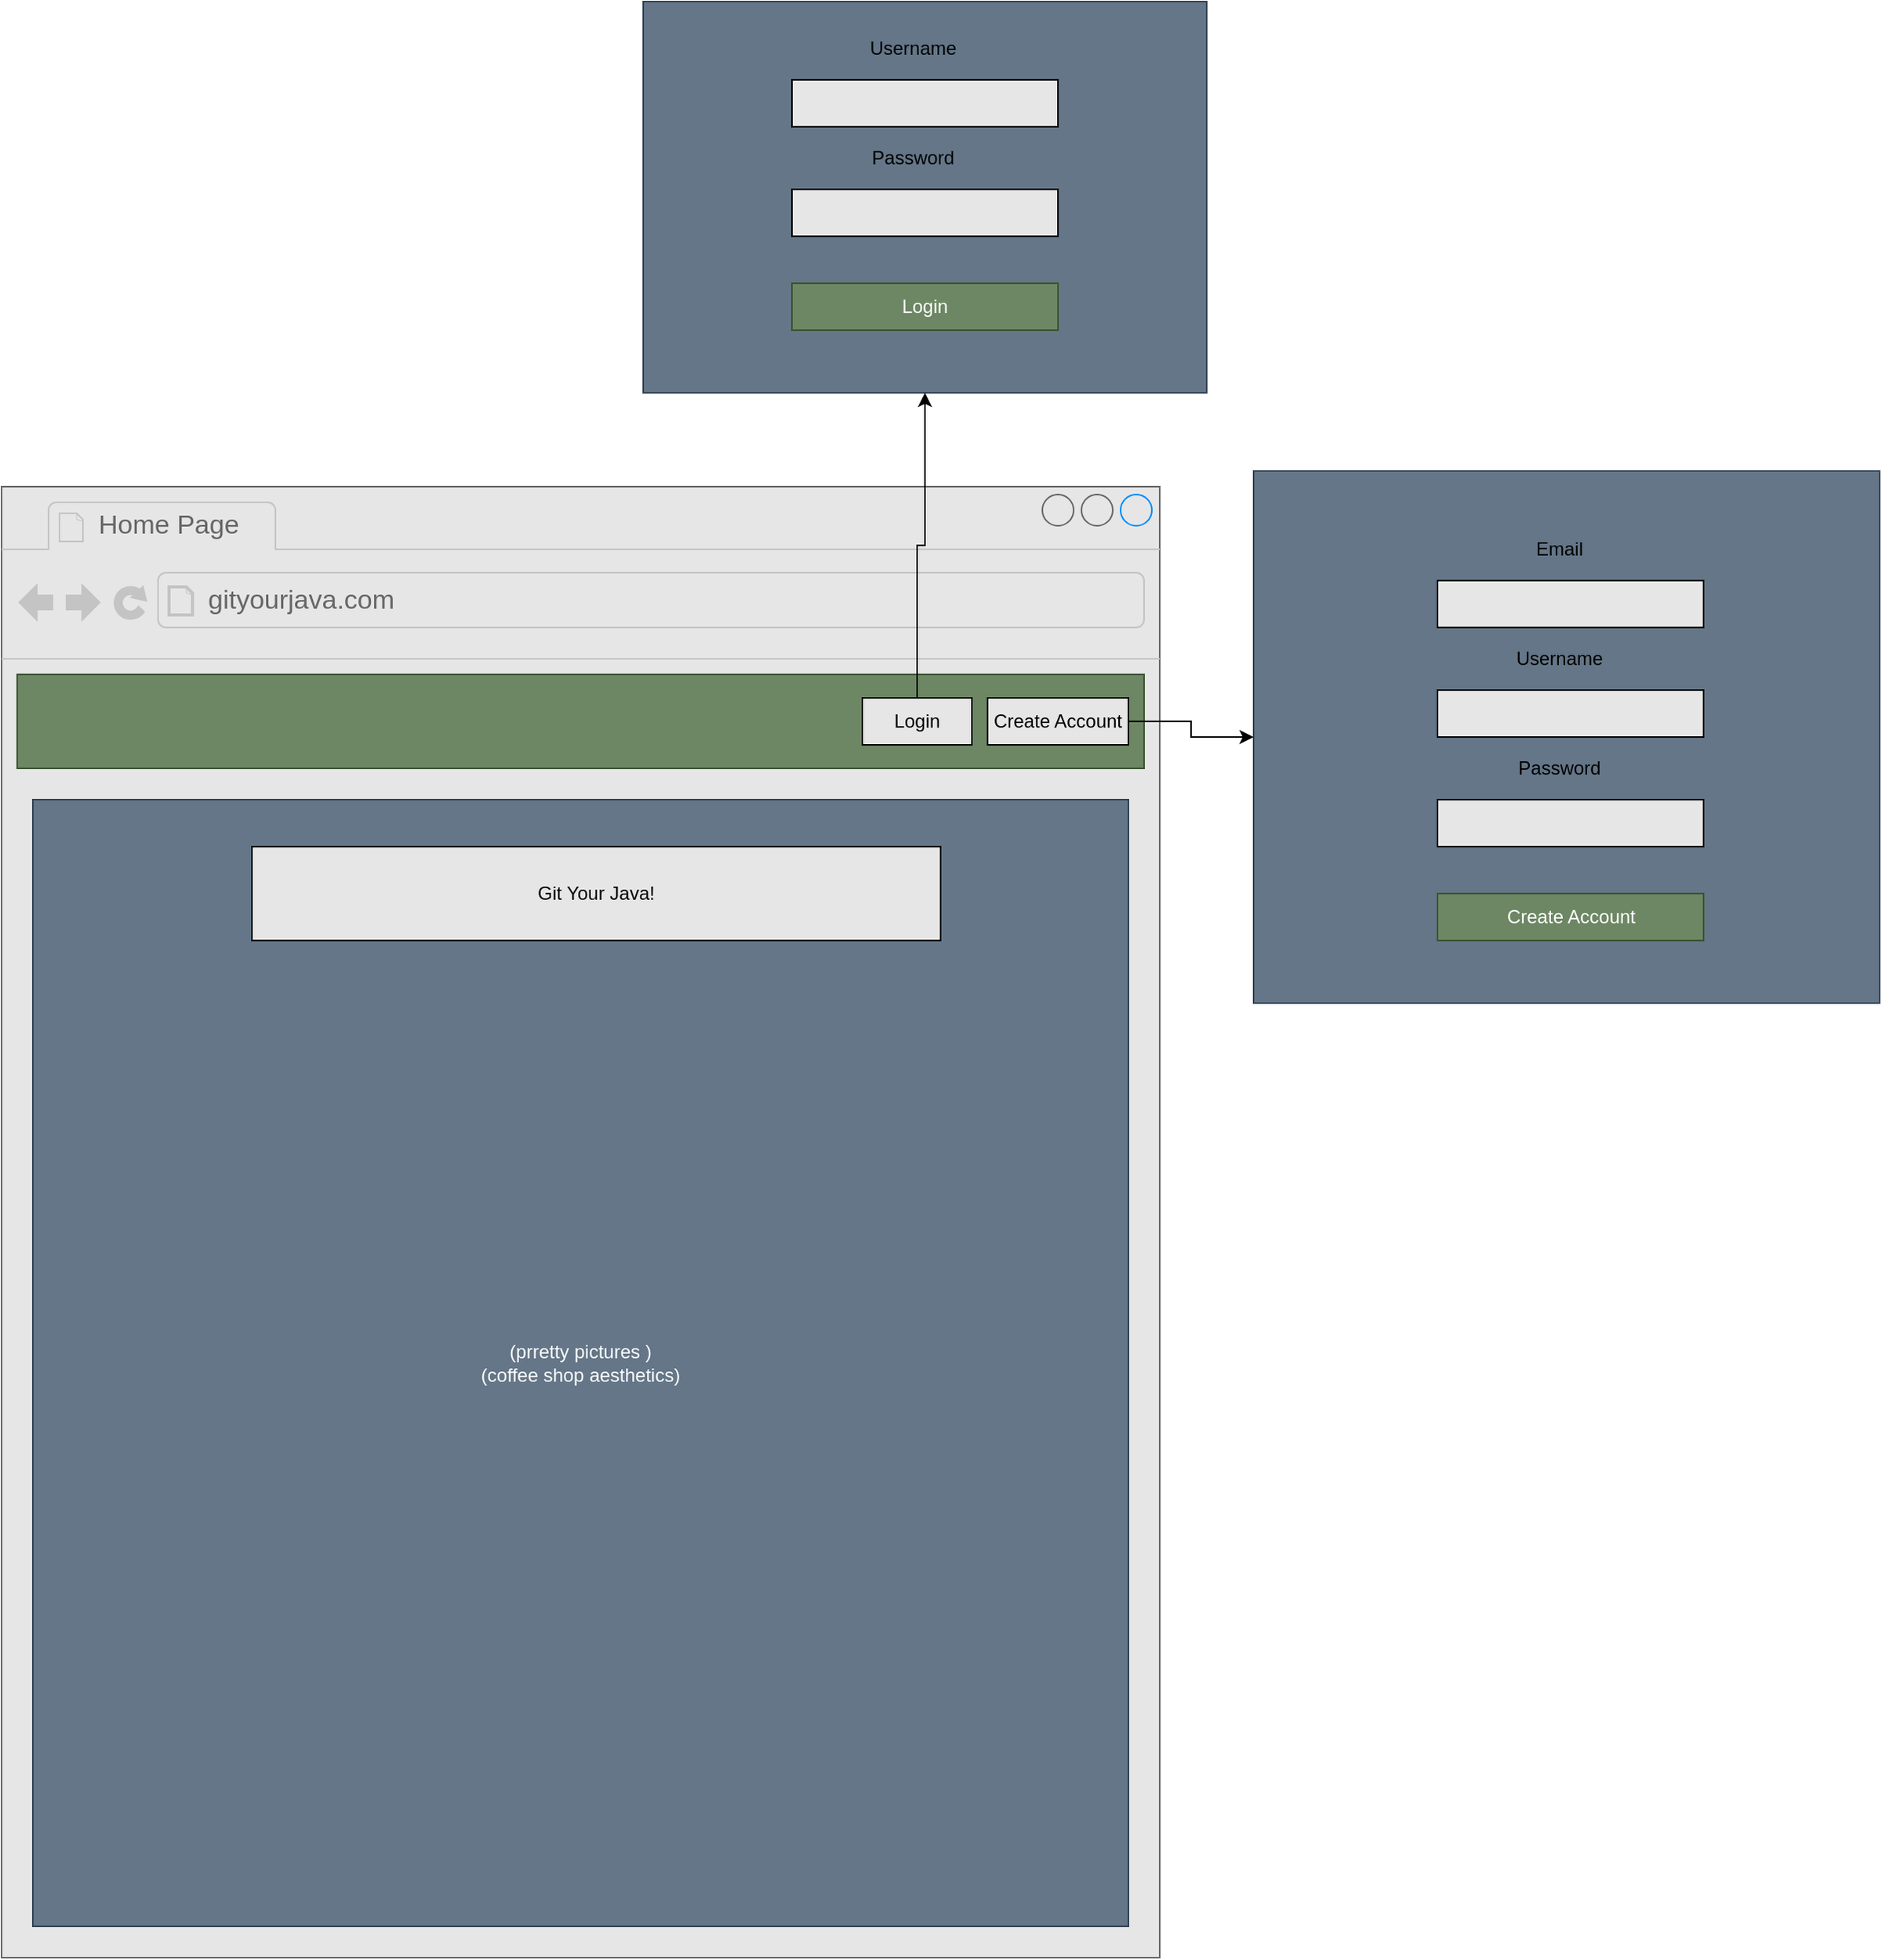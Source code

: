 <mxfile>
    <diagram id="g2V95nvR-p1iTybqiG1V" name="Page-2">
        <mxGraphModel dx="1204" dy="1890" grid="1" gridSize="10" guides="1" tooltips="1" connect="1" arrows="1" fold="1" page="1" pageScale="1" pageWidth="850" pageHeight="1100" math="0" shadow="0">
            <root>
                <mxCell id="a5lxV5yt09af0xi4WAa7-0"/>
                <mxCell id="a5lxV5yt09af0xi4WAa7-1" parent="a5lxV5yt09af0xi4WAa7-0"/>
                <mxCell id="a5lxV5yt09af0xi4WAa7-2" value="" style="strokeWidth=1;shadow=0;dashed=0;align=center;html=1;shape=mxgraph.mockup.containers.browserWindow;rSize=0;strokeColor=#666666;strokeColor2=#008cff;strokeColor3=#c4c4c4;mainText=,;recursiveResize=0;fillColor=#E6E6E6;" parent="a5lxV5yt09af0xi4WAa7-1" vertex="1">
                    <mxGeometry x="70" y="60" width="740" height="940" as="geometry"/>
                </mxCell>
                <mxCell id="a5lxV5yt09af0xi4WAa7-3" value="Home Page" style="strokeWidth=1;shadow=0;dashed=0;align=center;html=1;shape=mxgraph.mockup.containers.anchor;fontSize=17;fontColor=#666666;align=left;" parent="a5lxV5yt09af0xi4WAa7-2" vertex="1">
                    <mxGeometry x="60" y="12" width="110" height="26" as="geometry"/>
                </mxCell>
                <mxCell id="a5lxV5yt09af0xi4WAa7-4" value="gityourjava.com" style="strokeWidth=1;shadow=0;dashed=0;align=center;html=1;shape=mxgraph.mockup.containers.anchor;rSize=0;fontSize=17;fontColor=#666666;align=left;" parent="a5lxV5yt09af0xi4WAa7-2" vertex="1">
                    <mxGeometry x="130" y="60" width="250" height="26" as="geometry"/>
                </mxCell>
                <mxCell id="a5lxV5yt09af0xi4WAa7-5" value="(prretty pictures )&lt;br&gt;(coffee shop aesthetics)" style="rounded=0;whiteSpace=wrap;html=1;fillColor=#647687;strokeColor=#314354;fontColor=#ffffff;" parent="a5lxV5yt09af0xi4WAa7-2" vertex="1">
                    <mxGeometry x="20" y="200" width="700" height="720" as="geometry"/>
                </mxCell>
                <mxCell id="a5lxV5yt09af0xi4WAa7-7" value="" style="rounded=0;whiteSpace=wrap;html=1;fillColor=#6d8764;strokeColor=#3A5431;fontColor=#ffffff;" parent="a5lxV5yt09af0xi4WAa7-2" vertex="1">
                    <mxGeometry x="10" y="120" width="720" height="60" as="geometry"/>
                </mxCell>
                <mxCell id="a5lxV5yt09af0xi4WAa7-8" value="&lt;font color=&quot;#000000&quot;&gt;Create Account&lt;/font&gt;" style="rounded=0;whiteSpace=wrap;html=1;fillColor=#E6E6E6;" parent="a5lxV5yt09af0xi4WAa7-2" vertex="1">
                    <mxGeometry x="630" y="135" width="90" height="30" as="geometry"/>
                </mxCell>
                <mxCell id="a5lxV5yt09af0xi4WAa7-9" value="&lt;font color=&quot;#000000&quot;&gt;Login&lt;/font&gt;" style="rounded=0;whiteSpace=wrap;html=1;fillColor=#E6E6E6;" parent="a5lxV5yt09af0xi4WAa7-2" vertex="1">
                    <mxGeometry x="550" y="135" width="70" height="30" as="geometry"/>
                </mxCell>
                <mxCell id="a5lxV5yt09af0xi4WAa7-10" value="&lt;font color=&quot;#000000&quot;&gt;Git Your Java!&lt;/font&gt;" style="rounded=0;whiteSpace=wrap;html=1;fillColor=#E6E6E6;" parent="a5lxV5yt09af0xi4WAa7-2" vertex="1">
                    <mxGeometry x="160" y="230" width="440" height="60" as="geometry"/>
                </mxCell>
                <mxCell id="vUmyKShwkIuTNydvMyPZ-0" value="" style="whiteSpace=wrap;html=1;rounded=0;fillColor=#647687;strokeColor=#314354;fontColor=#ffffff;" parent="a5lxV5yt09af0xi4WAa7-1" vertex="1">
                    <mxGeometry x="870" y="50" width="400" height="340" as="geometry"/>
                </mxCell>
                <mxCell id="vUmyKShwkIuTNydvMyPZ-1" value="" style="edgeStyle=orthogonalEdgeStyle;rounded=0;orthogonalLoop=1;jettySize=auto;html=1;" parent="a5lxV5yt09af0xi4WAa7-1" source="a5lxV5yt09af0xi4WAa7-8" target="vUmyKShwkIuTNydvMyPZ-0" edge="1">
                    <mxGeometry relative="1" as="geometry"/>
                </mxCell>
                <mxCell id="vUmyKShwkIuTNydvMyPZ-2" value="" style="rounded=0;whiteSpace=wrap;html=1;fillColor=#E6E6E6;" parent="a5lxV5yt09af0xi4WAa7-1" vertex="1">
                    <mxGeometry x="987.5" y="190" width="170" height="30" as="geometry"/>
                </mxCell>
                <mxCell id="vUmyKShwkIuTNydvMyPZ-3" value="Username" style="text;html=1;strokeColor=none;fillColor=none;align=center;verticalAlign=middle;whiteSpace=wrap;rounded=0;" parent="a5lxV5yt09af0xi4WAa7-1" vertex="1">
                    <mxGeometry x="1022.5" y="160" width="85" height="20" as="geometry"/>
                </mxCell>
                <mxCell id="vUmyKShwkIuTNydvMyPZ-6" value="" style="rounded=0;whiteSpace=wrap;html=1;fillColor=#E6E6E6;" parent="a5lxV5yt09af0xi4WAa7-1" vertex="1">
                    <mxGeometry x="987.5" y="260" width="170" height="30" as="geometry"/>
                </mxCell>
                <mxCell id="vUmyKShwkIuTNydvMyPZ-7" value="Password" style="text;html=1;strokeColor=none;fillColor=none;align=center;verticalAlign=middle;whiteSpace=wrap;rounded=0;" parent="a5lxV5yt09af0xi4WAa7-1" vertex="1">
                    <mxGeometry x="1022.5" y="230" width="85" height="20" as="geometry"/>
                </mxCell>
                <mxCell id="vUmyKShwkIuTNydvMyPZ-8" value="" style="rounded=0;whiteSpace=wrap;html=1;fillColor=#E6E6E6;" parent="a5lxV5yt09af0xi4WAa7-1" vertex="1">
                    <mxGeometry x="987.5" y="120" width="170" height="30" as="geometry"/>
                </mxCell>
                <mxCell id="vUmyKShwkIuTNydvMyPZ-9" value="Email" style="text;html=1;strokeColor=none;fillColor=none;align=center;verticalAlign=middle;whiteSpace=wrap;rounded=0;" parent="a5lxV5yt09af0xi4WAa7-1" vertex="1">
                    <mxGeometry x="1022.5" y="90" width="85" height="20" as="geometry"/>
                </mxCell>
                <mxCell id="vUmyKShwkIuTNydvMyPZ-10" value="Create Account" style="rounded=0;whiteSpace=wrap;html=1;fillColor=#6d8764;strokeColor=#3A5431;fontColor=#ffffff;" parent="a5lxV5yt09af0xi4WAa7-1" vertex="1">
                    <mxGeometry x="987.5" y="320" width="170" height="30" as="geometry"/>
                </mxCell>
                <mxCell id="vUmyKShwkIuTNydvMyPZ-11" value="" style="whiteSpace=wrap;html=1;rounded=0;fillColor=#647687;strokeColor=#314354;fontColor=#ffffff;" parent="a5lxV5yt09af0xi4WAa7-1" vertex="1">
                    <mxGeometry x="480" y="-250" width="360" height="250" as="geometry"/>
                </mxCell>
                <mxCell id="vUmyKShwkIuTNydvMyPZ-12" value="" style="edgeStyle=orthogonalEdgeStyle;rounded=0;orthogonalLoop=1;jettySize=auto;html=1;" parent="a5lxV5yt09af0xi4WAa7-1" source="a5lxV5yt09af0xi4WAa7-9" target="vUmyKShwkIuTNydvMyPZ-11" edge="1">
                    <mxGeometry relative="1" as="geometry"/>
                </mxCell>
                <mxCell id="vUmyKShwkIuTNydvMyPZ-13" value="" style="rounded=0;whiteSpace=wrap;html=1;fillColor=#E6E6E6;" parent="a5lxV5yt09af0xi4WAa7-1" vertex="1">
                    <mxGeometry x="575" y="-200" width="170" height="30" as="geometry"/>
                </mxCell>
                <mxCell id="vUmyKShwkIuTNydvMyPZ-14" value="Username" style="text;html=1;strokeColor=none;fillColor=none;align=center;verticalAlign=middle;whiteSpace=wrap;rounded=0;" parent="a5lxV5yt09af0xi4WAa7-1" vertex="1">
                    <mxGeometry x="610" y="-230" width="85" height="20" as="geometry"/>
                </mxCell>
                <mxCell id="vUmyKShwkIuTNydvMyPZ-15" value="Password" style="text;html=1;strokeColor=none;fillColor=none;align=center;verticalAlign=middle;whiteSpace=wrap;rounded=0;" parent="a5lxV5yt09af0xi4WAa7-1" vertex="1">
                    <mxGeometry x="610" y="-160" width="85" height="20" as="geometry"/>
                </mxCell>
                <mxCell id="vUmyKShwkIuTNydvMyPZ-16" value="" style="rounded=0;whiteSpace=wrap;html=1;fillColor=#E6E6E6;" parent="a5lxV5yt09af0xi4WAa7-1" vertex="1">
                    <mxGeometry x="575" y="-130" width="170" height="30" as="geometry"/>
                </mxCell>
                <mxCell id="vUmyKShwkIuTNydvMyPZ-17" value="Login" style="rounded=0;whiteSpace=wrap;html=1;fillColor=#6d8764;strokeColor=#3A5431;fontColor=#ffffff;" parent="a5lxV5yt09af0xi4WAa7-1" vertex="1">
                    <mxGeometry x="575" y="-70" width="170" height="30" as="geometry"/>
                </mxCell>
            </root>
        </mxGraphModel>
    </diagram>
    <diagram id="6qlQPLye3AjnSJBcA8UI" name="Page-1">
        <mxGraphModel dx="2054" dy="790" grid="1" gridSize="10" guides="1" tooltips="1" connect="1" arrows="1" fold="1" page="1" pageScale="1" pageWidth="850" pageHeight="1100" math="0" shadow="0">
            <root>
                <mxCell id="0"/>
                <mxCell id="1" parent="0"/>
                <mxCell id="2" value="" style="strokeWidth=1;shadow=0;dashed=0;align=center;html=1;shape=mxgraph.mockup.containers.browserWindow;rSize=0;strokeColor=#666666;strokeColor2=#008cff;strokeColor3=#c4c4c4;mainText=,;recursiveResize=0;" parent="1" vertex="1">
                    <mxGeometry x="-10" y="20" width="850" height="1300" as="geometry"/>
                </mxCell>
                <mxCell id="3" value="Customer Page" style="strokeWidth=1;shadow=0;dashed=0;align=center;html=1;shape=mxgraph.mockup.containers.anchor;fontSize=17;fontColor=#666666;align=left;" parent="2" vertex="1">
                    <mxGeometry x="60" y="12" width="110" height="26" as="geometry"/>
                </mxCell>
                <mxCell id="4" value="gityourjava.com/user" style="strokeWidth=1;shadow=0;dashed=0;align=center;html=1;shape=mxgraph.mockup.containers.anchor;rSize=0;fontSize=17;fontColor=#666666;align=left;" parent="2" vertex="1">
                    <mxGeometry x="130" y="60" width="250" height="26" as="geometry"/>
                </mxCell>
                <mxCell id="7" value="" style="strokeWidth=1;html=1;shadow=0;dashed=0;shape=mxgraph.android.action_bar_landscape;fillColor=#E6E6E6;strokeColor=#c0c0c0;strokeWidth=2;" parent="2" vertex="1">
                    <mxGeometry x="20" y="120" width="810" height="30" as="geometry"/>
                </mxCell>
                <mxCell id="11" value="" style="rounded=0;whiteSpace=wrap;html=1;fillColor=#bac8d3;strokeColor=#23445d;" parent="2" vertex="1">
                    <mxGeometry x="20" y="150" width="810" height="820" as="geometry"/>
                </mxCell>
                <mxCell id="0-3H7d9WAp65nOIcjfOr-71" value="What is your mood today?" style="rounded=0;whiteSpace=wrap;html=1;fontColor=#000000;fillColor=#E6E6E6;" parent="2" vertex="1">
                    <mxGeometry x="250" y="200" width="350" height="30" as="geometry"/>
                </mxCell>
                <mxCell id="0-3H7d9WAp65nOIcjfOr-72" value="(sleepy)" style="rounded=0;whiteSpace=wrap;html=1;fontColor=#000000;fillColor=#E6E6E6;" parent="2" vertex="1">
                    <mxGeometry x="250" y="240" width="350" height="30" as="geometry"/>
                </mxCell>
                <mxCell id="20" value="" style="rounded=0;whiteSpace=wrap;html=1;fillColor=#bac8d3;strokeColor=#23445d;" parent="2" vertex="1">
                    <mxGeometry x="45" y="980" width="750" height="260" as="geometry"/>
                </mxCell>
                <mxCell id="19" value="Menu" style="rounded=0;whiteSpace=wrap;html=1;fillColor=#6d8764;strokeColor=#3A5431;fontColor=#ffffff;" parent="2" vertex="1">
                    <mxGeometry x="365" y="1000" width="120" height="30" as="geometry"/>
                </mxCell>
                <mxCell id="32" value="&lt;font color=&quot;#000000&quot;&gt;Add Item&lt;/font&gt;" style="rounded=0;whiteSpace=wrap;html=1;fillColor=#b1ddf0;strokeColor=#10739e;" parent="2" vertex="1">
                    <mxGeometry x="660" y="1105" width="120" height="30" as="geometry"/>
                </mxCell>
                <mxCell id="LyeKp0SqBbw9oA4-TJG2-88" value="(picture of item)" style="ellipse;whiteSpace=wrap;html=1;aspect=fixed;fontColor=#000000;fillColor=#E6E6E6;" parent="2" vertex="1">
                    <mxGeometry x="120" y="1080" width="80" height="80" as="geometry"/>
                </mxCell>
                <mxCell id="LyeKp0SqBbw9oA4-TJG2-89" value="(item details)" style="rounded=0;whiteSpace=wrap;html=1;fontColor=#000000;fillColor=#E6E6E6;" parent="2" vertex="1">
                    <mxGeometry x="210" y="1100" width="430" height="40" as="geometry"/>
                </mxCell>
                <mxCell id="wzI764AM861uO8eZm7Bn-40" value="Sort By Category:" style="rounded=0;whiteSpace=wrap;html=1;fillColor=#647687;strokeColor=#314354;fontColor=#ffffff;" parent="2" vertex="1">
                    <mxGeometry x="140" y="1000" width="150" height="40" as="geometry"/>
                </mxCell>
                <mxCell id="r6rcH3hYFfEXWLWxeHo6-71" value="Welcome, user!&amp;nbsp;" style="text;html=1;strokeColor=none;fillColor=none;align=center;verticalAlign=middle;whiteSpace=wrap;rounded=0;fontColor=#000000;" parent="1" vertex="1">
                    <mxGeometry x="30" y="140" width="270" height="20" as="geometry"/>
                </mxCell>
                <mxCell id="r6rcH3hYFfEXWLWxeHo6-72" value="Your barista today is Barista" style="text;html=1;strokeColor=none;fillColor=none;align=center;verticalAlign=middle;whiteSpace=wrap;rounded=0;fontColor=#000000;" parent="1" vertex="1">
                    <mxGeometry x="290" y="170" width="270" height="20" as="geometry"/>
                </mxCell>
                <mxCell id="0-3H7d9WAp65nOIcjfOr-73" value="" style="triangle;whiteSpace=wrap;html=1;direction=south;" parent="1" vertex="1">
                    <mxGeometry x="560" y="270" width="40" height="20" as="geometry"/>
                </mxCell>
                <mxCell id="w64EsTHPrOAQ_ttPwLia-71" value="" style="rounded=0;whiteSpace=wrap;html=1;fontColor=#ffffff;fillColor=#647687;strokeColor=#314354;" parent="1" vertex="1">
                    <mxGeometry x="100" y="310" width="660" height="620" as="geometry"/>
                </mxCell>
                <mxCell id="UFnPhowOBaGckbU9H8oC-72" value="Orders Table" style="shape=table;html=1;whiteSpace=wrap;startSize=30;container=1;collapsible=0;childLayout=tableLayout;fontStyle=1;align=center;fontColor=#000000;fillColor=#E6E6E6;" parent="1" vertex="1">
                    <mxGeometry x="140" y="330" width="610" height="540" as="geometry"/>
                </mxCell>
                <mxCell id="UFnPhowOBaGckbU9H8oC-111" style="shape=partialRectangle;html=1;whiteSpace=wrap;collapsible=0;dropTarget=0;pointerEvents=0;fillColor=none;top=0;left=0;bottom=0;right=0;points=[[0,0.5],[1,0.5]];portConstraint=eastwest;" parent="UFnPhowOBaGckbU9H8oC-72" vertex="1">
                    <mxGeometry y="30" width="610" height="64" as="geometry"/>
                </mxCell>
                <mxCell id="UFnPhowOBaGckbU9H8oC-112" value="#1" style="shape=partialRectangle;html=1;whiteSpace=wrap;connectable=0;fillColor=none;top=0;left=0;bottom=0;right=0;overflow=hidden;" parent="UFnPhowOBaGckbU9H8oC-111" vertex="1">
                    <mxGeometry width="102" height="64" as="geometry"/>
                </mxCell>
                <mxCell id="UFnPhowOBaGckbU9H8oC-113" value="Decaf" style="shape=partialRectangle;html=1;whiteSpace=wrap;connectable=0;fillColor=none;top=0;left=0;bottom=0;right=0;overflow=hidden;" parent="UFnPhowOBaGckbU9H8oC-111" vertex="1">
                    <mxGeometry x="102" width="103" height="64" as="geometry"/>
                </mxCell>
                <mxCell id="UFnPhowOBaGckbU9H8oC-114" value="$10" style="shape=partialRectangle;html=1;whiteSpace=wrap;connectable=0;fillColor=none;top=0;left=0;bottom=0;right=0;overflow=hidden;" parent="UFnPhowOBaGckbU9H8oC-111" vertex="1">
                    <mxGeometry x="205" width="101" height="64" as="geometry"/>
                </mxCell>
                <mxCell id="wzI764AM861uO8eZm7Bn-41" value="Genereated" style="shape=partialRectangle;html=1;whiteSpace=wrap;connectable=0;fillColor=none;top=0;left=0;bottom=0;right=0;overflow=hidden;" parent="UFnPhowOBaGckbU9H8oC-111" vertex="1">
                    <mxGeometry x="306" width="101" height="64" as="geometry"/>
                </mxCell>
                <mxCell id="UFnPhowOBaGckbU9H8oC-115" value="1" style="shape=partialRectangle;html=1;whiteSpace=wrap;connectable=0;fillColor=none;top=0;left=0;bottom=0;right=0;overflow=hidden;" parent="UFnPhowOBaGckbU9H8oC-111" vertex="1">
                    <mxGeometry x="407" width="102" height="64" as="geometry"/>
                </mxCell>
                <mxCell id="UFnPhowOBaGckbU9H8oC-141" style="shape=partialRectangle;html=1;whiteSpace=wrap;connectable=0;fillColor=none;top=0;left=0;bottom=0;right=0;overflow=hidden;" parent="UFnPhowOBaGckbU9H8oC-111" vertex="1">
                    <mxGeometry x="509" width="101" height="64" as="geometry"/>
                </mxCell>
                <mxCell id="UFnPhowOBaGckbU9H8oC-73" value="" style="shape=partialRectangle;html=1;whiteSpace=wrap;collapsible=0;dropTarget=0;pointerEvents=0;fillColor=none;top=0;left=0;bottom=0;right=0;points=[[0,0.5],[1,0.5]];portConstraint=eastwest;" parent="UFnPhowOBaGckbU9H8oC-72" vertex="1">
                    <mxGeometry y="94" width="610" height="63" as="geometry"/>
                </mxCell>
                <mxCell id="UFnPhowOBaGckbU9H8oC-109" value="#2" style="shape=partialRectangle;html=1;whiteSpace=wrap;connectable=0;fillColor=none;top=0;left=0;bottom=0;right=0;overflow=hidden;" parent="UFnPhowOBaGckbU9H8oC-73" vertex="1">
                    <mxGeometry width="102" height="63" as="geometry"/>
                </mxCell>
                <mxCell id="UFnPhowOBaGckbU9H8oC-74" value="Espresso" style="shape=partialRectangle;html=1;whiteSpace=wrap;connectable=0;fillColor=none;top=0;left=0;bottom=0;right=0;overflow=hidden;" parent="UFnPhowOBaGckbU9H8oC-73" vertex="1">
                    <mxGeometry x="102" width="103" height="63" as="geometry"/>
                </mxCell>
                <mxCell id="UFnPhowOBaGckbU9H8oC-75" value="$13" style="shape=partialRectangle;html=1;whiteSpace=wrap;connectable=0;fillColor=none;top=0;left=0;bottom=0;right=0;overflow=hidden;" parent="UFnPhowOBaGckbU9H8oC-73" vertex="1">
                    <mxGeometry x="205" width="101" height="63" as="geometry"/>
                </mxCell>
                <mxCell id="wzI764AM861uO8eZm7Bn-42" value="Submitted" style="shape=partialRectangle;html=1;whiteSpace=wrap;connectable=0;fillColor=none;top=0;left=0;bottom=0;right=0;overflow=hidden;" parent="UFnPhowOBaGckbU9H8oC-73" vertex="1">
                    <mxGeometry x="306" width="101" height="63" as="geometry"/>
                </mxCell>
                <mxCell id="UFnPhowOBaGckbU9H8oC-107" value="2" style="shape=partialRectangle;html=1;whiteSpace=wrap;connectable=0;fillColor=none;top=0;left=0;bottom=0;right=0;overflow=hidden;" parent="UFnPhowOBaGckbU9H8oC-73" vertex="1">
                    <mxGeometry x="407" width="102" height="63" as="geometry"/>
                </mxCell>
                <mxCell id="UFnPhowOBaGckbU9H8oC-142" style="shape=partialRectangle;html=1;whiteSpace=wrap;connectable=0;fillColor=none;top=0;left=0;bottom=0;right=0;overflow=hidden;" parent="UFnPhowOBaGckbU9H8oC-73" vertex="1">
                    <mxGeometry x="509" width="101" height="63" as="geometry"/>
                </mxCell>
                <mxCell id="UFnPhowOBaGckbU9H8oC-77" value="" style="shape=partialRectangle;html=1;whiteSpace=wrap;collapsible=0;dropTarget=0;pointerEvents=0;fillColor=none;top=0;left=0;bottom=0;right=0;points=[[0,0.5],[1,0.5]];portConstraint=eastwest;" parent="UFnPhowOBaGckbU9H8oC-72" vertex="1">
                    <mxGeometry y="157" width="610" height="65" as="geometry"/>
                </mxCell>
                <mxCell id="UFnPhowOBaGckbU9H8oC-110" value="#3" style="shape=partialRectangle;html=1;whiteSpace=wrap;connectable=0;fillColor=none;top=0;left=0;bottom=0;right=0;overflow=hidden;" parent="UFnPhowOBaGckbU9H8oC-77" vertex="1">
                    <mxGeometry width="102" height="65" as="geometry"/>
                </mxCell>
                <mxCell id="UFnPhowOBaGckbU9H8oC-78" value="Frappuccino" style="shape=partialRectangle;html=1;whiteSpace=wrap;connectable=0;fillColor=none;top=0;left=0;bottom=0;right=0;overflow=hidden;" parent="UFnPhowOBaGckbU9H8oC-77" vertex="1">
                    <mxGeometry x="102" width="103" height="65" as="geometry"/>
                </mxCell>
                <mxCell id="UFnPhowOBaGckbU9H8oC-79" value="iced coffee" style="shape=partialRectangle;html=1;whiteSpace=wrap;connectable=0;fillColor=none;top=0;left=0;bottom=0;right=0;overflow=hidden;" parent="UFnPhowOBaGckbU9H8oC-77" vertex="1">
                    <mxGeometry x="205" width="101" height="65" as="geometry"/>
                </mxCell>
                <mxCell id="wzI764AM861uO8eZm7Bn-43" value="$10" style="shape=partialRectangle;html=1;whiteSpace=wrap;connectable=0;fillColor=none;top=0;left=0;bottom=0;right=0;overflow=hidden;" parent="UFnPhowOBaGckbU9H8oC-77" vertex="1">
                    <mxGeometry x="306" width="101" height="65" as="geometry"/>
                </mxCell>
                <mxCell id="UFnPhowOBaGckbU9H8oC-108" value="1" style="shape=partialRectangle;html=1;whiteSpace=wrap;connectable=0;fillColor=none;top=0;left=0;bottom=0;right=0;overflow=hidden;" parent="UFnPhowOBaGckbU9H8oC-77" vertex="1">
                    <mxGeometry x="407" width="102" height="65" as="geometry"/>
                </mxCell>
                <mxCell id="UFnPhowOBaGckbU9H8oC-143" style="shape=partialRectangle;html=1;whiteSpace=wrap;connectable=0;fillColor=none;top=0;left=0;bottom=0;right=0;overflow=hidden;" parent="UFnPhowOBaGckbU9H8oC-77" vertex="1">
                    <mxGeometry x="509" width="101" height="65" as="geometry"/>
                </mxCell>
                <mxCell id="UFnPhowOBaGckbU9H8oC-116" style="shape=partialRectangle;html=1;whiteSpace=wrap;collapsible=0;dropTarget=0;pointerEvents=0;fillColor=none;top=0;left=0;bottom=0;right=0;points=[[0,0.5],[1,0.5]];portConstraint=eastwest;" parent="UFnPhowOBaGckbU9H8oC-72" vertex="1">
                    <mxGeometry y="222" width="610" height="63" as="geometry"/>
                </mxCell>
                <mxCell id="UFnPhowOBaGckbU9H8oC-117" style="shape=partialRectangle;html=1;whiteSpace=wrap;connectable=0;fillColor=none;top=0;left=0;bottom=0;right=0;overflow=hidden;" parent="UFnPhowOBaGckbU9H8oC-116" vertex="1">
                    <mxGeometry width="102" height="63" as="geometry"/>
                </mxCell>
                <mxCell id="UFnPhowOBaGckbU9H8oC-118" style="shape=partialRectangle;html=1;whiteSpace=wrap;connectable=0;fillColor=none;top=0;left=0;bottom=0;right=0;overflow=hidden;" parent="UFnPhowOBaGckbU9H8oC-116" vertex="1">
                    <mxGeometry x="102" width="103" height="63" as="geometry"/>
                </mxCell>
                <mxCell id="UFnPhowOBaGckbU9H8oC-119" style="shape=partialRectangle;html=1;whiteSpace=wrap;connectable=0;fillColor=none;top=0;left=0;bottom=0;right=0;overflow=hidden;" parent="UFnPhowOBaGckbU9H8oC-116" vertex="1">
                    <mxGeometry x="205" width="101" height="63" as="geometry"/>
                </mxCell>
                <mxCell id="wzI764AM861uO8eZm7Bn-44" style="shape=partialRectangle;html=1;whiteSpace=wrap;connectable=0;fillColor=none;top=0;left=0;bottom=0;right=0;overflow=hidden;" parent="UFnPhowOBaGckbU9H8oC-116" vertex="1">
                    <mxGeometry x="306" width="101" height="63" as="geometry"/>
                </mxCell>
                <mxCell id="UFnPhowOBaGckbU9H8oC-120" style="shape=partialRectangle;html=1;whiteSpace=wrap;connectable=0;fillColor=none;top=0;left=0;bottom=0;right=0;overflow=hidden;" parent="UFnPhowOBaGckbU9H8oC-116" vertex="1">
                    <mxGeometry x="407" width="102" height="63" as="geometry"/>
                </mxCell>
                <mxCell id="UFnPhowOBaGckbU9H8oC-144" style="shape=partialRectangle;html=1;whiteSpace=wrap;connectable=0;fillColor=none;top=0;left=0;bottom=0;right=0;overflow=hidden;" parent="UFnPhowOBaGckbU9H8oC-116" vertex="1">
                    <mxGeometry x="509" width="101" height="63" as="geometry"/>
                </mxCell>
                <mxCell id="UFnPhowOBaGckbU9H8oC-121" style="shape=partialRectangle;html=1;whiteSpace=wrap;collapsible=0;dropTarget=0;pointerEvents=0;fillColor=none;top=0;left=0;bottom=0;right=0;points=[[0,0.5],[1,0.5]];portConstraint=eastwest;" parent="UFnPhowOBaGckbU9H8oC-72" vertex="1">
                    <mxGeometry y="285" width="610" height="64" as="geometry"/>
                </mxCell>
                <mxCell id="UFnPhowOBaGckbU9H8oC-122" style="shape=partialRectangle;html=1;whiteSpace=wrap;connectable=0;fillColor=none;top=0;left=0;bottom=0;right=0;overflow=hidden;" parent="UFnPhowOBaGckbU9H8oC-121" vertex="1">
                    <mxGeometry width="102" height="64" as="geometry"/>
                </mxCell>
                <mxCell id="UFnPhowOBaGckbU9H8oC-123" style="shape=partialRectangle;html=1;whiteSpace=wrap;connectable=0;fillColor=none;top=0;left=0;bottom=0;right=0;overflow=hidden;" parent="UFnPhowOBaGckbU9H8oC-121" vertex="1">
                    <mxGeometry x="102" width="103" height="64" as="geometry"/>
                </mxCell>
                <mxCell id="UFnPhowOBaGckbU9H8oC-124" style="shape=partialRectangle;html=1;whiteSpace=wrap;connectable=0;fillColor=none;top=0;left=0;bottom=0;right=0;overflow=hidden;" parent="UFnPhowOBaGckbU9H8oC-121" vertex="1">
                    <mxGeometry x="205" width="101" height="64" as="geometry"/>
                </mxCell>
                <mxCell id="wzI764AM861uO8eZm7Bn-45" style="shape=partialRectangle;html=1;whiteSpace=wrap;connectable=0;fillColor=none;top=0;left=0;bottom=0;right=0;overflow=hidden;" parent="UFnPhowOBaGckbU9H8oC-121" vertex="1">
                    <mxGeometry x="306" width="101" height="64" as="geometry"/>
                </mxCell>
                <mxCell id="UFnPhowOBaGckbU9H8oC-125" style="shape=partialRectangle;html=1;whiteSpace=wrap;connectable=0;fillColor=none;top=0;left=0;bottom=0;right=0;overflow=hidden;" parent="UFnPhowOBaGckbU9H8oC-121" vertex="1">
                    <mxGeometry x="407" width="102" height="64" as="geometry"/>
                </mxCell>
                <mxCell id="UFnPhowOBaGckbU9H8oC-145" style="shape=partialRectangle;html=1;whiteSpace=wrap;connectable=0;fillColor=none;top=0;left=0;bottom=0;right=0;overflow=hidden;" parent="UFnPhowOBaGckbU9H8oC-121" vertex="1">
                    <mxGeometry x="509" width="101" height="64" as="geometry"/>
                </mxCell>
                <mxCell id="UFnPhowOBaGckbU9H8oC-126" style="shape=partialRectangle;html=1;whiteSpace=wrap;collapsible=0;dropTarget=0;pointerEvents=0;fillColor=none;top=0;left=0;bottom=0;right=0;points=[[0,0.5],[1,0.5]];portConstraint=eastwest;" parent="UFnPhowOBaGckbU9H8oC-72" vertex="1">
                    <mxGeometry y="349" width="610" height="64" as="geometry"/>
                </mxCell>
                <mxCell id="UFnPhowOBaGckbU9H8oC-127" style="shape=partialRectangle;html=1;whiteSpace=wrap;connectable=0;fillColor=none;top=0;left=0;bottom=0;right=0;overflow=hidden;" parent="UFnPhowOBaGckbU9H8oC-126" vertex="1">
                    <mxGeometry width="102" height="64" as="geometry"/>
                </mxCell>
                <mxCell id="UFnPhowOBaGckbU9H8oC-128" style="shape=partialRectangle;html=1;whiteSpace=wrap;connectable=0;fillColor=none;top=0;left=0;bottom=0;right=0;overflow=hidden;" parent="UFnPhowOBaGckbU9H8oC-126" vertex="1">
                    <mxGeometry x="102" width="103" height="64" as="geometry"/>
                </mxCell>
                <mxCell id="UFnPhowOBaGckbU9H8oC-129" style="shape=partialRectangle;html=1;whiteSpace=wrap;connectable=0;fillColor=none;top=0;left=0;bottom=0;right=0;overflow=hidden;" parent="UFnPhowOBaGckbU9H8oC-126" vertex="1">
                    <mxGeometry x="205" width="101" height="64" as="geometry"/>
                </mxCell>
                <mxCell id="wzI764AM861uO8eZm7Bn-46" style="shape=partialRectangle;html=1;whiteSpace=wrap;connectable=0;fillColor=none;top=0;left=0;bottom=0;right=0;overflow=hidden;" parent="UFnPhowOBaGckbU9H8oC-126" vertex="1">
                    <mxGeometry x="306" width="101" height="64" as="geometry"/>
                </mxCell>
                <mxCell id="UFnPhowOBaGckbU9H8oC-130" style="shape=partialRectangle;html=1;whiteSpace=wrap;connectable=0;fillColor=none;top=0;left=0;bottom=0;right=0;overflow=hidden;" parent="UFnPhowOBaGckbU9H8oC-126" vertex="1">
                    <mxGeometry x="407" width="102" height="64" as="geometry"/>
                </mxCell>
                <mxCell id="UFnPhowOBaGckbU9H8oC-146" style="shape=partialRectangle;html=1;whiteSpace=wrap;connectable=0;fillColor=none;top=0;left=0;bottom=0;right=0;overflow=hidden;" parent="UFnPhowOBaGckbU9H8oC-126" vertex="1">
                    <mxGeometry x="509" width="101" height="64" as="geometry"/>
                </mxCell>
                <mxCell id="UFnPhowOBaGckbU9H8oC-131" style="shape=partialRectangle;html=1;whiteSpace=wrap;collapsible=0;dropTarget=0;pointerEvents=0;fillColor=none;top=0;left=0;bottom=0;right=0;points=[[0,0.5],[1,0.5]];portConstraint=eastwest;" parent="UFnPhowOBaGckbU9H8oC-72" vertex="1">
                    <mxGeometry y="413" width="610" height="63" as="geometry"/>
                </mxCell>
                <mxCell id="UFnPhowOBaGckbU9H8oC-132" style="shape=partialRectangle;html=1;whiteSpace=wrap;connectable=0;fillColor=none;top=0;left=0;bottom=0;right=0;overflow=hidden;" parent="UFnPhowOBaGckbU9H8oC-131" vertex="1">
                    <mxGeometry width="102" height="63" as="geometry"/>
                </mxCell>
                <mxCell id="UFnPhowOBaGckbU9H8oC-133" style="shape=partialRectangle;html=1;whiteSpace=wrap;connectable=0;fillColor=none;top=0;left=0;bottom=0;right=0;overflow=hidden;" parent="UFnPhowOBaGckbU9H8oC-131" vertex="1">
                    <mxGeometry x="102" width="103" height="63" as="geometry"/>
                </mxCell>
                <mxCell id="UFnPhowOBaGckbU9H8oC-134" style="shape=partialRectangle;html=1;whiteSpace=wrap;connectable=0;fillColor=none;top=0;left=0;bottom=0;right=0;overflow=hidden;" parent="UFnPhowOBaGckbU9H8oC-131" vertex="1">
                    <mxGeometry x="205" width="101" height="63" as="geometry"/>
                </mxCell>
                <mxCell id="wzI764AM861uO8eZm7Bn-47" style="shape=partialRectangle;html=1;whiteSpace=wrap;connectable=0;fillColor=none;top=0;left=0;bottom=0;right=0;overflow=hidden;" parent="UFnPhowOBaGckbU9H8oC-131" vertex="1">
                    <mxGeometry x="306" width="101" height="63" as="geometry"/>
                </mxCell>
                <mxCell id="UFnPhowOBaGckbU9H8oC-135" style="shape=partialRectangle;html=1;whiteSpace=wrap;connectable=0;fillColor=none;top=0;left=0;bottom=0;right=0;overflow=hidden;" parent="UFnPhowOBaGckbU9H8oC-131" vertex="1">
                    <mxGeometry x="407" width="102" height="63" as="geometry"/>
                </mxCell>
                <mxCell id="UFnPhowOBaGckbU9H8oC-147" style="shape=partialRectangle;html=1;whiteSpace=wrap;connectable=0;fillColor=none;top=0;left=0;bottom=0;right=0;overflow=hidden;" parent="UFnPhowOBaGckbU9H8oC-131" vertex="1">
                    <mxGeometry x="509" width="101" height="63" as="geometry"/>
                </mxCell>
                <mxCell id="UFnPhowOBaGckbU9H8oC-136" style="shape=partialRectangle;html=1;whiteSpace=wrap;collapsible=0;dropTarget=0;pointerEvents=0;fillColor=none;top=0;left=0;bottom=0;right=0;points=[[0,0.5],[1,0.5]];portConstraint=eastwest;" parent="UFnPhowOBaGckbU9H8oC-72" vertex="1">
                    <mxGeometry y="476" width="610" height="64" as="geometry"/>
                </mxCell>
                <mxCell id="UFnPhowOBaGckbU9H8oC-137" style="shape=partialRectangle;html=1;whiteSpace=wrap;connectable=0;top=0;left=0;bottom=0;right=0;overflow=hidden;" parent="UFnPhowOBaGckbU9H8oC-136" vertex="1">
                    <mxGeometry width="102" height="64" as="geometry"/>
                </mxCell>
                <mxCell id="UFnPhowOBaGckbU9H8oC-138" style="shape=partialRectangle;html=1;whiteSpace=wrap;connectable=0;top=0;left=0;bottom=0;right=0;overflow=hidden;" parent="UFnPhowOBaGckbU9H8oC-136" vertex="1">
                    <mxGeometry x="102" width="103" height="64" as="geometry"/>
                </mxCell>
                <mxCell id="UFnPhowOBaGckbU9H8oC-139" style="shape=partialRectangle;html=1;whiteSpace=wrap;connectable=0;top=0;left=0;bottom=0;right=0;overflow=hidden;" parent="UFnPhowOBaGckbU9H8oC-136" vertex="1">
                    <mxGeometry x="205" width="101" height="64" as="geometry"/>
                </mxCell>
                <mxCell id="wzI764AM861uO8eZm7Bn-48" style="shape=partialRectangle;html=1;whiteSpace=wrap;connectable=0;top=0;left=0;bottom=0;right=0;overflow=hidden;" parent="UFnPhowOBaGckbU9H8oC-136" vertex="1">
                    <mxGeometry x="306" width="101" height="64" as="geometry"/>
                </mxCell>
                <mxCell id="UFnPhowOBaGckbU9H8oC-140" value="Total:" style="shape=partialRectangle;html=1;whiteSpace=wrap;connectable=0;top=0;left=0;bottom=0;right=0;overflow=hidden;" parent="UFnPhowOBaGckbU9H8oC-136" vertex="1">
                    <mxGeometry x="407" width="102" height="64" as="geometry"/>
                </mxCell>
                <mxCell id="UFnPhowOBaGckbU9H8oC-148" value="$23" style="shape=partialRectangle;html=1;whiteSpace=wrap;connectable=0;top=0;left=0;bottom=0;right=0;overflow=hidden;" parent="UFnPhowOBaGckbU9H8oC-136" vertex="1">
                    <mxGeometry x="509" width="101" height="64" as="geometry"/>
                </mxCell>
                <mxCell id="UFnPhowOBaGckbU9H8oC-149" value="DEL" style="rounded=0;whiteSpace=wrap;html=1;fillColor=#e51400;strokeColor=#B20000;fontColor=#ffffff;" parent="1" vertex="1">
                    <mxGeometry x="670" y="370" width="70" height="40" as="geometry"/>
                </mxCell>
                <mxCell id="UFnPhowOBaGckbU9H8oC-150" value="" style="triangle;whiteSpace=wrap;html=1;direction=south;" parent="1" vertex="1">
                    <mxGeometry x="610" y="400" width="30" height="10" as="geometry"/>
                </mxCell>
                <mxCell id="UFnPhowOBaGckbU9H8oC-151" value="" style="triangle;whiteSpace=wrap;html=1;direction=south;" parent="1" vertex="1">
                    <mxGeometry x="610" y="465" width="30" height="10" as="geometry"/>
                </mxCell>
                <mxCell id="UFnPhowOBaGckbU9H8oC-152" style="edgeStyle=orthogonalEdgeStyle;rounded=0;orthogonalLoop=1;jettySize=auto;html=1;exitX=1;exitY=0.5;exitDx=0;exitDy=0;fontColor=#000000;" parent="1" source="UFnPhowOBaGckbU9H8oC-150" target="UFnPhowOBaGckbU9H8oC-150" edge="1">
                    <mxGeometry relative="1" as="geometry"/>
                </mxCell>
                <mxCell id="UFnPhowOBaGckbU9H8oC-154" value="" style="triangle;whiteSpace=wrap;html=1;direction=south;" parent="1" vertex="1">
                    <mxGeometry x="610" y="530" width="30" height="10" as="geometry"/>
                </mxCell>
                <mxCell id="LyeKp0SqBbw9oA4-TJG2-73" value="" style="triangle;whiteSpace=wrap;html=1;direction=north;" parent="1" vertex="1">
                    <mxGeometry x="610" y="450" width="30" height="10" as="geometry"/>
                </mxCell>
                <mxCell id="LyeKp0SqBbw9oA4-TJG2-74" value="" style="triangle;whiteSpace=wrap;html=1;direction=north;" parent="1" vertex="1">
                    <mxGeometry x="610" y="385" width="30" height="10" as="geometry"/>
                </mxCell>
                <mxCell id="LyeKp0SqBbw9oA4-TJG2-75" value="" style="triangle;whiteSpace=wrap;html=1;direction=north;" parent="1" vertex="1">
                    <mxGeometry x="610" y="515" width="30" height="10" as="geometry"/>
                </mxCell>
                <mxCell id="LyeKp0SqBbw9oA4-TJG2-76" value="Order" style="rounded=0;whiteSpace=wrap;html=1;fillColor=#008a00;strokeColor=#005700;fontColor=#ffffff;" parent="1" vertex="1">
                    <mxGeometry x="395" y="880" width="100" height="40" as="geometry"/>
                </mxCell>
                <mxCell id="wzI764AM861uO8eZm7Bn-36" value="" style="rounded=0;whiteSpace=wrap;html=1;fillColor=#647687;strokeColor=#314354;fontColor=#ffffff;" parent="1" vertex="1">
                    <mxGeometry x="920" y="520" width="320" height="140" as="geometry"/>
                </mxCell>
                <mxCell id="wzI764AM861uO8eZm7Bn-37" value="" style="endArrow=classic;html=1;exitX=1;exitY=0.5;exitDx=0;exitDy=0;entryX=0.466;entryY=1.011;entryDx=0;entryDy=0;entryPerimeter=0;" parent="1" source="LyeKp0SqBbw9oA4-TJG2-76" target="wzI764AM861uO8eZm7Bn-36" edge="1">
                    <mxGeometry width="50" height="50" relative="1" as="geometry">
                        <mxPoint x="850" y="730" as="sourcePoint"/>
                        <mxPoint x="900" y="680" as="targetPoint"/>
                        <Array as="points">
                            <mxPoint x="1069" y="900"/>
                        </Array>
                    </mxGeometry>
                </mxCell>
                <mxCell id="wzI764AM861uO8eZm7Bn-38" value="Your Order will be ready in 10 minutes.&lt;br&gt;Please head to the store to pick up your order!" style="text;html=1;strokeColor=none;fillColor=none;align=center;verticalAlign=middle;whiteSpace=wrap;rounded=0;" parent="1" vertex="1">
                    <mxGeometry x="950" y="500" width="250" height="140" as="geometry"/>
                </mxCell>
                <mxCell id="wzI764AM861uO8eZm7Bn-39" value="OK" style="rounded=0;whiteSpace=wrap;html=1;fillColor=#6d8764;strokeColor=#3A5431;fontColor=#ffffff;" parent="1" vertex="1">
                    <mxGeometry x="1015" y="605" width="120" height="30" as="geometry"/>
                </mxCell>
                <mxCell id="wzI764AM861uO8eZm7Bn-51" value="DEL" style="rounded=0;whiteSpace=wrap;html=1;fillColor=#e51400;strokeColor=#B20000;fontColor=#ffffff;" parent="1" vertex="1">
                    <mxGeometry x="670" y="435" width="70" height="40" as="geometry"/>
                </mxCell>
                <mxCell id="wzI764AM861uO8eZm7Bn-52" value="DEL" style="rounded=0;whiteSpace=wrap;html=1;fillColor=#e51400;strokeColor=#B20000;fontColor=#ffffff;" parent="1" vertex="1">
                    <mxGeometry x="670" y="500" width="70" height="40" as="geometry"/>
                </mxCell>
                <mxCell id="wzI764AM861uO8eZm7Bn-53" value="" style="triangle;whiteSpace=wrap;html=1;direction=south;" parent="1" vertex="1">
                    <mxGeometry x="260" y="1040" width="30" height="10" as="geometry"/>
                </mxCell>
            </root>
        </mxGraphModel>
    </diagram>
    <diagram id="aNuoCZRhsZT-_FmCmlI9" name="Page-3">
        &#xa;
        <mxGraphModel dx="1204" dy="790" grid="1" gridSize="10" guides="1" tooltips="1" connect="1" arrows="1" fold="1" page="1" pageScale="1" pageWidth="850" pageHeight="1100" math="0" shadow="0">
            &#xa;
            <root>
                &#xa;
                <mxCell id="Na8BR6bpJuqjeoadptdl-0"/>
                &#xa;
                <mxCell id="Na8BR6bpJuqjeoadptdl-1" parent="Na8BR6bpJuqjeoadptdl-0"/>
                &#xa;
                <mxCell id="Na8BR6bpJuqjeoadptdl-2" value="" style="strokeWidth=1;shadow=0;dashed=0;align=center;html=1;shape=mxgraph.mockup.containers.browserWindow;rSize=0;strokeColor=#666666;strokeColor2=#008cff;strokeColor3=#c4c4c4;mainText=,;recursiveResize=0;" parent="Na8BR6bpJuqjeoadptdl-1" vertex="1">
                    &#xa;
                    <mxGeometry x="100" y="50" width="760" height="860" as="geometry"/>
                    &#xa;
                </mxCell>
                &#xa;
                <mxCell id="Na8BR6bpJuqjeoadptdl-3" value="Employee Page" style="strokeWidth=1;shadow=0;dashed=0;align=center;html=1;shape=mxgraph.mockup.containers.anchor;fontSize=17;fontColor=#666666;align=left;" parent="Na8BR6bpJuqjeoadptdl-2" vertex="1">
                    &#xa;
                    <mxGeometry x="60" y="12" width="110" height="26" as="geometry"/>
                    &#xa;
                </mxCell>
                &#xa;
                <mxCell id="Na8BR6bpJuqjeoadptdl-4" value="gityourjava.com/employee" style="strokeWidth=1;shadow=0;dashed=0;align=center;html=1;shape=mxgraph.mockup.containers.anchor;rSize=0;fontSize=17;fontColor=#666666;align=left;" parent="Na8BR6bpJuqjeoadptdl-2" vertex="1">
                    &#xa;
                    <mxGeometry x="130" y="60" width="250" height="26" as="geometry"/>
                    &#xa;
                </mxCell>
                &#xa;
                <mxCell id="3LQPEUW8eUS8wfKg7xUY-1" value="Welcome, Barista" style="html=1;shadow=0;dashed=0;fillColor=#F8F9FA;strokeColor=none;fontSize=16;fontColor=#181819;align=left;spacing=15;" parent="Na8BR6bpJuqjeoadptdl-2" vertex="1">
                    &#xa;
                    <mxGeometry x="5" y="110" width="745" height="50" as="geometry"/>
                    &#xa;
                </mxCell>
                &#xa;
                <mxCell id="3LQPEUW8eUS8wfKg7xUY-9" value="" style="rounded=0;whiteSpace=wrap;html=1;fillColor=#647687;strokeColor=#314354;fontColor=#ffffff;" parent="Na8BR6bpJuqjeoadptdl-1" vertex="1">
                    &#xa;
                    <mxGeometry x="140" y="240" width="680" height="260" as="geometry"/>
                    &#xa;
                </mxCell>
                &#xa;
                <mxCell id="3LQPEUW8eUS8wfKg7xUY-41" value="Orders" style="shape=table;html=1;whiteSpace=wrap;startSize=30;container=1;collapsible=0;childLayout=tableLayout;fontStyle=1;align=center;" parent="Na8BR6bpJuqjeoadptdl-1" vertex="1">
                    &#xa;
                    <mxGeometry x="160" y="260" width="630" height="206" as="geometry"/>
                    &#xa;
                </mxCell>
                &#xa;
                <mxCell id="3LQPEUW8eUS8wfKg7xUY-42" value="" style="shape=partialRectangle;html=1;whiteSpace=wrap;collapsible=0;dropTarget=0;pointerEvents=0;fillColor=none;top=0;left=0;bottom=0;right=0;points=[[0,0.5],[1,0.5]];portConstraint=eastwest;" parent="3LQPEUW8eUS8wfKg7xUY-41" vertex="1">
                    &#xa;
                    <mxGeometry y="30" width="630" height="56" as="geometry"/>
                    &#xa;
                </mxCell>
                &#xa;
                <mxCell id="3LQPEUW8eUS8wfKg7xUY-43" value="Order #1" style="shape=partialRectangle;html=1;whiteSpace=wrap;connectable=0;fillColor=none;top=0;left=0;bottom=0;right=0;overflow=hidden;" parent="3LQPEUW8eUS8wfKg7xUY-42" vertex="1">
                    &#xa;
                    <mxGeometry width="126" height="56" as="geometry"/>
                    &#xa;
                </mxCell>
                &#xa;
                <mxCell id="3LQPEUW8eUS8wfKg7xUY-44" value="details" style="shape=partialRectangle;html=1;whiteSpace=wrap;connectable=0;fillColor=none;top=0;left=0;bottom=0;right=0;overflow=hidden;" parent="3LQPEUW8eUS8wfKg7xUY-42" vertex="1">
                    &#xa;
                    <mxGeometry x="126" width="126" height="56" as="geometry"/>
                    &#xa;
                </mxCell>
                &#xa;
                <mxCell id="3LQPEUW8eUS8wfKg7xUY-45" value="details" style="shape=partialRectangle;html=1;whiteSpace=wrap;connectable=0;fillColor=none;top=0;left=0;bottom=0;right=0;overflow=hidden;" parent="3LQPEUW8eUS8wfKg7xUY-42" vertex="1">
                    &#xa;
                    <mxGeometry x="252" width="126" height="56" as="geometry"/>
                    &#xa;
                </mxCell>
                &#xa;
                <mxCell id="3LQPEUW8eUS8wfKg7xUY-54" value="Submited" style="shape=partialRectangle;html=1;whiteSpace=wrap;connectable=0;fillColor=none;top=0;left=0;bottom=0;right=0;overflow=hidden;" parent="3LQPEUW8eUS8wfKg7xUY-42" vertex="1">
                    &#xa;
                    <mxGeometry x="378" width="126" height="56" as="geometry"/>
                    &#xa;
                </mxCell>
                &#xa;
                <mxCell id="3LQPEUW8eUS8wfKg7xUY-57" style="shape=partialRectangle;html=1;whiteSpace=wrap;connectable=0;fillColor=none;top=0;left=0;bottom=0;right=0;overflow=hidden;" parent="3LQPEUW8eUS8wfKg7xUY-42" vertex="1">
                    &#xa;
                    <mxGeometry x="504" width="126" height="56" as="geometry"/>
                    &#xa;
                </mxCell>
                &#xa;
                <mxCell id="3LQPEUW8eUS8wfKg7xUY-46" value="" style="shape=partialRectangle;html=1;whiteSpace=wrap;collapsible=0;dropTarget=0;pointerEvents=0;fillColor=none;top=0;left=0;bottom=0;right=0;points=[[0,0.5],[1,0.5]];portConstraint=eastwest;" parent="3LQPEUW8eUS8wfKg7xUY-41" vertex="1">
                    &#xa;
                    <mxGeometry y="86" width="630" height="64" as="geometry"/>
                    &#xa;
                </mxCell>
                &#xa;
                <mxCell id="3LQPEUW8eUS8wfKg7xUY-47" value="Order #2" style="shape=partialRectangle;html=1;whiteSpace=wrap;connectable=0;fillColor=none;top=0;left=0;bottom=0;right=0;overflow=hidden;" parent="3LQPEUW8eUS8wfKg7xUY-46" vertex="1">
                    &#xa;
                    <mxGeometry width="126" height="64" as="geometry"/>
                    &#xa;
                </mxCell>
                &#xa;
                <mxCell id="3LQPEUW8eUS8wfKg7xUY-48" value="details" style="shape=partialRectangle;html=1;whiteSpace=wrap;connectable=0;fillColor=none;top=0;left=0;bottom=0;right=0;overflow=hidden;" parent="3LQPEUW8eUS8wfKg7xUY-46" vertex="1">
                    &#xa;
                    <mxGeometry x="126" width="126" height="64" as="geometry"/>
                    &#xa;
                </mxCell>
                &#xa;
                <mxCell id="3LQPEUW8eUS8wfKg7xUY-49" value="details" style="shape=partialRectangle;html=1;whiteSpace=wrap;connectable=0;fillColor=none;top=0;left=0;bottom=0;right=0;overflow=hidden;" parent="3LQPEUW8eUS8wfKg7xUY-46" vertex="1">
                    &#xa;
                    <mxGeometry x="252" width="126" height="64" as="geometry"/>
                    &#xa;
                </mxCell>
                &#xa;
                <mxCell id="3LQPEUW8eUS8wfKg7xUY-55" value="Submitted" style="shape=partialRectangle;html=1;whiteSpace=wrap;connectable=0;fillColor=none;top=0;left=0;bottom=0;right=0;overflow=hidden;" parent="3LQPEUW8eUS8wfKg7xUY-46" vertex="1">
                    &#xa;
                    <mxGeometry x="378" width="126" height="64" as="geometry"/>
                    &#xa;
                </mxCell>
                &#xa;
                <mxCell id="3LQPEUW8eUS8wfKg7xUY-58" style="shape=partialRectangle;html=1;whiteSpace=wrap;connectable=0;fillColor=none;top=0;left=0;bottom=0;right=0;overflow=hidden;" parent="3LQPEUW8eUS8wfKg7xUY-46" vertex="1">
                    &#xa;
                    <mxGeometry x="504" width="126" height="64" as="geometry"/>
                    &#xa;
                </mxCell>
                &#xa;
                <mxCell id="3LQPEUW8eUS8wfKg7xUY-50" value="" style="shape=partialRectangle;html=1;whiteSpace=wrap;collapsible=0;dropTarget=0;pointerEvents=0;fillColor=none;top=0;left=0;bottom=0;right=0;points=[[0,0.5],[1,0.5]];portConstraint=eastwest;" parent="3LQPEUW8eUS8wfKg7xUY-41" vertex="1">
                    &#xa;
                    <mxGeometry y="150" width="630" height="56" as="geometry"/>
                    &#xa;
                </mxCell>
                &#xa;
                <mxCell id="3LQPEUW8eUS8wfKg7xUY-51" value="Order #3" style="shape=partialRectangle;html=1;whiteSpace=wrap;connectable=0;fillColor=none;top=0;left=0;bottom=0;right=0;overflow=hidden;" parent="3LQPEUW8eUS8wfKg7xUY-50" vertex="1">
                    &#xa;
                    <mxGeometry width="126" height="56" as="geometry"/>
                    &#xa;
                </mxCell>
                &#xa;
                <mxCell id="3LQPEUW8eUS8wfKg7xUY-52" value="details" style="shape=partialRectangle;html=1;whiteSpace=wrap;connectable=0;fillColor=none;top=0;left=0;bottom=0;right=0;overflow=hidden;" parent="3LQPEUW8eUS8wfKg7xUY-50" vertex="1">
                    &#xa;
                    <mxGeometry x="126" width="126" height="56" as="geometry"/>
                    &#xa;
                </mxCell>
                &#xa;
                <mxCell id="3LQPEUW8eUS8wfKg7xUY-53" value="details" style="shape=partialRectangle;html=1;whiteSpace=wrap;connectable=0;fillColor=none;top=0;left=0;bottom=0;right=0;overflow=hidden;" parent="3LQPEUW8eUS8wfKg7xUY-50" vertex="1">
                    &#xa;
                    <mxGeometry x="252" width="126" height="56" as="geometry"/>
                    &#xa;
                </mxCell>
                &#xa;
                <mxCell id="3LQPEUW8eUS8wfKg7xUY-56" value="Submitted" style="shape=partialRectangle;html=1;whiteSpace=wrap;connectable=0;fillColor=none;top=0;left=0;bottom=0;right=0;overflow=hidden;" parent="3LQPEUW8eUS8wfKg7xUY-50" vertex="1">
                    &#xa;
                    <mxGeometry x="378" width="126" height="56" as="geometry"/>
                    &#xa;
                </mxCell>
                &#xa;
                <mxCell id="3LQPEUW8eUS8wfKg7xUY-59" style="shape=partialRectangle;html=1;whiteSpace=wrap;connectable=0;fillColor=none;top=0;left=0;bottom=0;right=0;overflow=hidden;" parent="3LQPEUW8eUS8wfKg7xUY-50" vertex="1">
                    &#xa;
                    <mxGeometry x="504" width="126" height="56" as="geometry"/>
                    &#xa;
                </mxCell>
                &#xa;
                <mxCell id="3LQPEUW8eUS8wfKg7xUY-60" value="Fullfil" style="rounded=0;whiteSpace=wrap;html=1;fillColor=#008a00;strokeColor=#005700;fontColor=#ffffff;" parent="Na8BR6bpJuqjeoadptdl-1" vertex="1">
                    &#xa;
                    <mxGeometry x="690" y="300" width="80" height="40" as="geometry"/>
                    &#xa;
                </mxCell>
                &#xa;
                <mxCell id="3LQPEUW8eUS8wfKg7xUY-61" value="Fullfil" style="rounded=0;whiteSpace=wrap;html=1;fillColor=#008a00;strokeColor=#005700;fontColor=#ffffff;" parent="Na8BR6bpJuqjeoadptdl-1" vertex="1">
                    &#xa;
                    <mxGeometry x="690" y="360" width="80" height="40" as="geometry"/>
                    &#xa;
                </mxCell>
                &#xa;
                <mxCell id="3LQPEUW8eUS8wfKg7xUY-62" value="Fullfil" style="rounded=0;whiteSpace=wrap;html=1;fillColor=#008a00;strokeColor=#005700;fontColor=#ffffff;" parent="Na8BR6bpJuqjeoadptdl-1" vertex="1">
                    &#xa;
                    <mxGeometry x="690" y="420" width="80" height="40" as="geometry"/>
                    &#xa;
                </mxCell>
                &#xa;
                <mxCell id="8vFaMJsQ1I14vORuza5z-7" value="" style="rounded=0;whiteSpace=wrap;html=1;fillColor=#647687;strokeColor=#314354;fontColor=#ffffff;" parent="Na8BR6bpJuqjeoadptdl-1" vertex="1">
                    &#xa;
                    <mxGeometry x="140" y="540" width="680" height="340" as="geometry"/>
                    &#xa;
                </mxCell>
                &#xa;
                <mxCell id="4ALEVSbDZ0UlVhhjeeiz-0" value="Menu" style="rounded=0;whiteSpace=wrap;html=1;fillColor=#6d8764;strokeColor=#3A5431;fontColor=#ffffff;" parent="Na8BR6bpJuqjeoadptdl-1" vertex="1">
                    &#xa;
                    <mxGeometry x="415" y="550" width="120" height="30" as="geometry"/>
                    &#xa;
                </mxCell>
                &#xa;
                <mxCell id="4ALEVSbDZ0UlVhhjeeiz-1" value="" style="rounded=0;whiteSpace=wrap;html=1;fillColor=#eeeeee;strokeColor=#36393d;" parent="Na8BR6bpJuqjeoadptdl-1" vertex="1">
                    &#xa;
                    <mxGeometry x="210" y="635" width="540" height="50" as="geometry"/>
                    &#xa;
                </mxCell>
                &#xa;
                <mxCell id="4ALEVSbDZ0UlVhhjeeiz-2" value="" style="rounded=0;whiteSpace=wrap;html=1;fillColor=#eeeeee;strokeColor=#36393d;" parent="Na8BR6bpJuqjeoadptdl-1" vertex="1">
                    &#xa;
                    <mxGeometry x="210" y="705" width="540" height="50" as="geometry"/>
                    &#xa;
                </mxCell>
                &#xa;
                <mxCell id="4ALEVSbDZ0UlVhhjeeiz-3" value="" style="rounded=0;whiteSpace=wrap;html=1;fillColor=#eeeeee;strokeColor=#36393d;" parent="Na8BR6bpJuqjeoadptdl-1" vertex="1">
                    &#xa;
                    <mxGeometry x="210" y="770" width="540" height="50" as="geometry"/>
                    &#xa;
                </mxCell>
                &#xa;
                <mxCell id="4ALEVSbDZ0UlVhhjeeiz-4" value="Out Of Stock" style="rounded=0;whiteSpace=wrap;html=1;fillColor=#e51400;strokeColor=#B20000;fontColor=#ffffff;" parent="Na8BR6bpJuqjeoadptdl-1" vertex="1">
                    &#xa;
                    <mxGeometry x="570" y="640" width="80" height="40" as="geometry"/>
                    &#xa;
                </mxCell>
                &#xa;
                <mxCell id="4ALEVSbDZ0UlVhhjeeiz-6" value="Out Of Stock" style="rounded=0;whiteSpace=wrap;html=1;fillColor=#e51400;strokeColor=#B20000;fontColor=#ffffff;" parent="Na8BR6bpJuqjeoadptdl-1" vertex="1">
                    &#xa;
                    <mxGeometry x="570" y="710" width="80" height="40" as="geometry"/>
                    &#xa;
                </mxCell>
                &#xa;
                <mxCell id="4ALEVSbDZ0UlVhhjeeiz-7" value="Out Of Stock" style="rounded=0;whiteSpace=wrap;html=1;fillColor=#e51400;strokeColor=#B20000;fontColor=#ffffff;" parent="Na8BR6bpJuqjeoadptdl-1" vertex="1">
                    &#xa;
                    <mxGeometry x="570" y="775" width="80" height="40" as="geometry"/>
                    &#xa;
                </mxCell>
                &#xa;
                <mxCell id="4ALEVSbDZ0UlVhhjeeiz-9" value="" style="rounded=0;whiteSpace=wrap;html=1;fillColor=#f5f5f5;strokeColor=#666666;fontColor=#333333;" parent="Na8BR6bpJuqjeoadptdl-1" vertex="1">
                    &#xa;
                    <mxGeometry x="260" y="550" width="120" height="30" as="geometry"/>
                    &#xa;
                </mxCell>
                &#xa;
                <mxCell id="4ALEVSbDZ0UlVhhjeeiz-10" value="Search Product:" style="text;html=1;strokeColor=none;fillColor=none;align=center;verticalAlign=middle;whiteSpace=wrap;rounded=0;" parent="Na8BR6bpJuqjeoadptdl-1" vertex="1">
                    &#xa;
                    <mxGeometry x="150" y="555" width="100" height="20" as="geometry"/>
                    &#xa;
                </mxCell>
                &#xa;
                <mxCell id="4ALEVSbDZ0UlVhhjeeiz-11" value="In Stock" style="rounded=0;whiteSpace=wrap;html=1;fillColor=#60a917;strokeColor=#2D7600;fontColor=#ffffff;" parent="Na8BR6bpJuqjeoadptdl-1" vertex="1">
                    &#xa;
                    <mxGeometry x="665" y="640" width="80" height="40" as="geometry"/>
                    &#xa;
                </mxCell>
                &#xa;
                <mxCell id="4ALEVSbDZ0UlVhhjeeiz-12" value="In Stock" style="rounded=0;whiteSpace=wrap;html=1;fillColor=#60a917;strokeColor=#2D7600;fontColor=#ffffff;" parent="Na8BR6bpJuqjeoadptdl-1" vertex="1">
                    &#xa;
                    <mxGeometry x="665" y="710" width="80" height="40" as="geometry"/>
                    &#xa;
                </mxCell>
                &#xa;
                <mxCell id="4ALEVSbDZ0UlVhhjeeiz-13" value="In Stock" style="rounded=0;whiteSpace=wrap;html=1;fillColor=#60a917;strokeColor=#2D7600;fontColor=#ffffff;" parent="Na8BR6bpJuqjeoadptdl-1" vertex="1">
                    &#xa;
                    <mxGeometry x="665" y="775" width="80" height="40" as="geometry"/>
                    &#xa;
                </mxCell>
                &#xa;
                <mxCell id="4ALEVSbDZ0UlVhhjeeiz-15" value="&lt;font color=&quot;#000000&quot;&gt;Frappuccino&lt;/font&gt;" style="text;html=1;strokeColor=none;fillColor=none;align=center;verticalAlign=middle;whiteSpace=wrap;rounded=0;" parent="Na8BR6bpJuqjeoadptdl-1" vertex="1">
                    &#xa;
                    <mxGeometry x="250" y="650" width="40" height="20" as="geometry"/>
                    &#xa;
                </mxCell>
                &#xa;
                <mxCell id="4ALEVSbDZ0UlVhhjeeiz-16" value="&lt;font color=&quot;#000000&quot;&gt;Espresso&lt;/font&gt;" style="text;html=1;strokeColor=none;fillColor=none;align=center;verticalAlign=middle;whiteSpace=wrap;rounded=0;" parent="Na8BR6bpJuqjeoadptdl-1" vertex="1">
                    &#xa;
                    <mxGeometry x="240" y="720" width="40" height="20" as="geometry"/>
                    &#xa;
                </mxCell>
                &#xa;
                <mxCell id="4ALEVSbDZ0UlVhhjeeiz-17" value="&lt;font color=&quot;#000000&quot;&gt;Decaf&lt;/font&gt;" style="text;html=1;strokeColor=none;fillColor=none;align=center;verticalAlign=middle;whiteSpace=wrap;rounded=0;" parent="Na8BR6bpJuqjeoadptdl-1" vertex="1">
                    &#xa;
                    <mxGeometry x="240" y="785" width="40" height="20" as="geometry"/>
                    &#xa;
                </mxCell>
                &#xa;
            </root>
            &#xa;
        </mxGraphModel>
        &#xa;
    </diagram>
</mxfile>